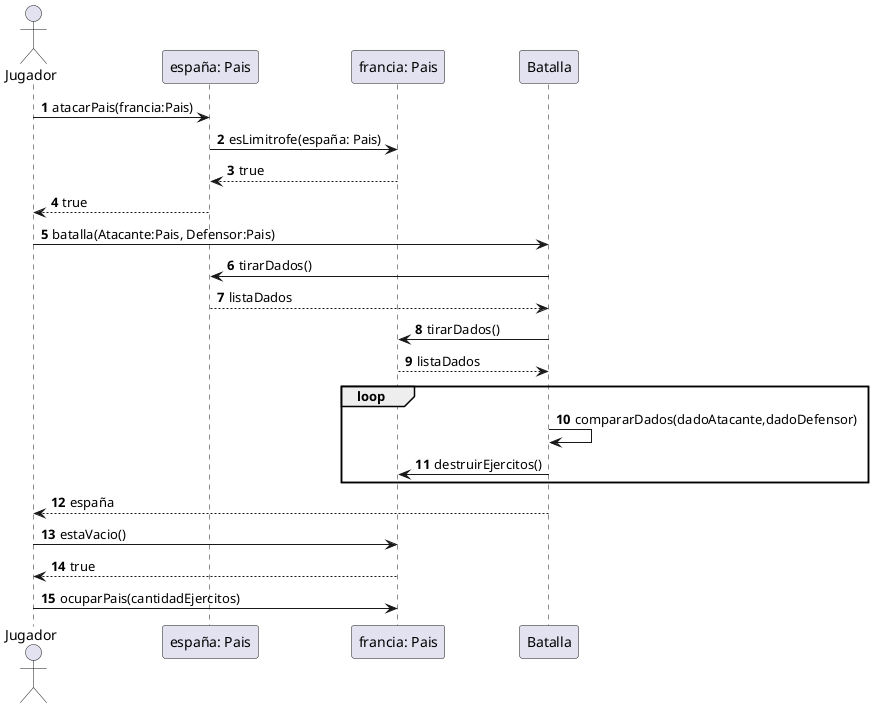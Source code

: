 @startuml


autonumber

actor Jugador
Jugador -> "españa: Pais":atacarPais(francia:Pais)
"españa: Pais" -> "francia: Pais": esLimitrofe(españa: Pais)
"españa: Pais" <-- "francia: Pais": true
Jugador <-- "españa: Pais": true

Jugador -> Batalla: batalla(Atacante:Pais, Defensor:Pais)
Batalla -> "españa: Pais":tirarDados()
"españa: Pais" -->Batalla :listaDados
Batalla -> "francia: Pais": tirarDados()
"francia: Pais" -->Batalla: listaDados

loop
Batalla -> Batalla: compararDados(dadoAtacante,dadoDefensor)
Batalla ->"francia: Pais":destruirEjercitos()
end
Batalla --> Jugador:españa

Jugador->"francia: Pais": estaVacio()
"francia: Pais" --> Jugador: true

Jugador -> "francia: Pais": ocuparPais(cantidadEjercitos)
@enduml